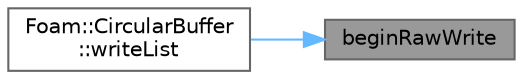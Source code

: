 digraph "beginRawWrite"
{
 // LATEX_PDF_SIZE
  bgcolor="transparent";
  edge [fontname=Helvetica,fontsize=10,labelfontname=Helvetica,labelfontsize=10];
  node [fontname=Helvetica,fontsize=10,shape=box,height=0.2,width=0.4];
  rankdir="RL";
  Node1 [id="Node000001",label="beginRawWrite",height=0.2,width=0.4,color="gray40", fillcolor="grey60", style="filled", fontcolor="black",tooltip=" "];
  Node1 -> Node2 [id="edge1_Node000001_Node000002",dir="back",color="steelblue1",style="solid",tooltip=" "];
  Node2 [id="Node000002",label="Foam::CircularBuffer\l::writeList",height=0.2,width=0.4,color="grey40", fillcolor="white", style="filled",URL="$classFoam_1_1CircularBuffer.html#ac686cbbb2ec5a18ad1d9d6a57da02015",tooltip=" "];
}

